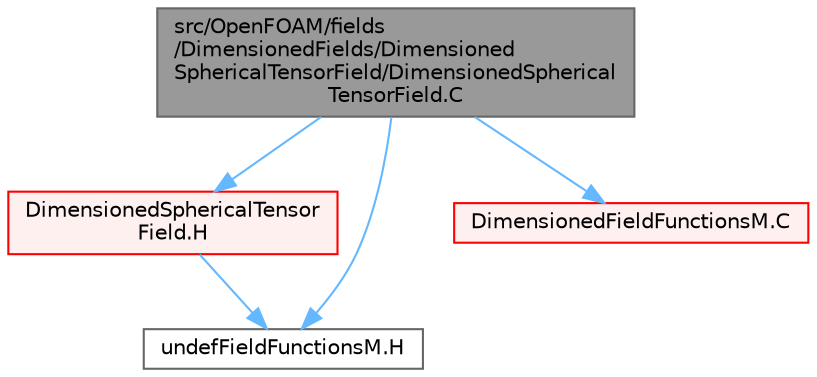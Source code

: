 digraph "src/OpenFOAM/fields/DimensionedFields/DimensionedSphericalTensorField/DimensionedSphericalTensorField.C"
{
 // LATEX_PDF_SIZE
  bgcolor="transparent";
  edge [fontname=Helvetica,fontsize=10,labelfontname=Helvetica,labelfontsize=10];
  node [fontname=Helvetica,fontsize=10,shape=box,height=0.2,width=0.4];
  Node1 [id="Node000001",label="src/OpenFOAM/fields\l/DimensionedFields/Dimensioned\lSphericalTensorField/DimensionedSpherical\lTensorField.C",height=0.2,width=0.4,color="gray40", fillcolor="grey60", style="filled", fontcolor="black",tooltip=" "];
  Node1 -> Node2 [id="edge1_Node000001_Node000002",color="steelblue1",style="solid",tooltip=" "];
  Node2 [id="Node000002",label="DimensionedSphericalTensor\lField.H",height=0.2,width=0.4,color="red", fillcolor="#FFF0F0", style="filled",URL="$DimensionedSphericalTensorField_8H.html",tooltip="Specialisation of DimensionedField<T, GeoMesh> for sphericalTensor."];
  Node2 -> Node170 [id="edge2_Node000002_Node000170",color="steelblue1",style="solid",tooltip=" "];
  Node170 [id="Node000170",label="undefFieldFunctionsM.H",height=0.2,width=0.4,color="grey40", fillcolor="white", style="filled",URL="$undefFieldFunctionsM_8H.html",tooltip=" "];
  Node1 -> Node212 [id="edge3_Node000001_Node000212",color="steelblue1",style="solid",tooltip=" "];
  Node212 [id="Node000212",label="DimensionedFieldFunctionsM.C",height=0.2,width=0.4,color="red", fillcolor="#FFF0F0", style="filled",URL="$DimensionedFieldFunctionsM_8C.html",tooltip=" "];
  Node1 -> Node170 [id="edge4_Node000001_Node000170",color="steelblue1",style="solid",tooltip=" "];
}
